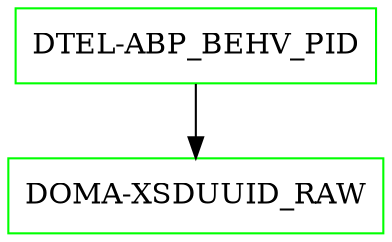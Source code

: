 digraph G {
  "DTEL-ABP_BEHV_PID" [shape=box,color=green];
  "DOMA-XSDUUID_RAW" [shape=box,color=green,URL="./DOMA_XSDUUID_RAW.html"];
  "DTEL-ABP_BEHV_PID" -> "DOMA-XSDUUID_RAW";
}
